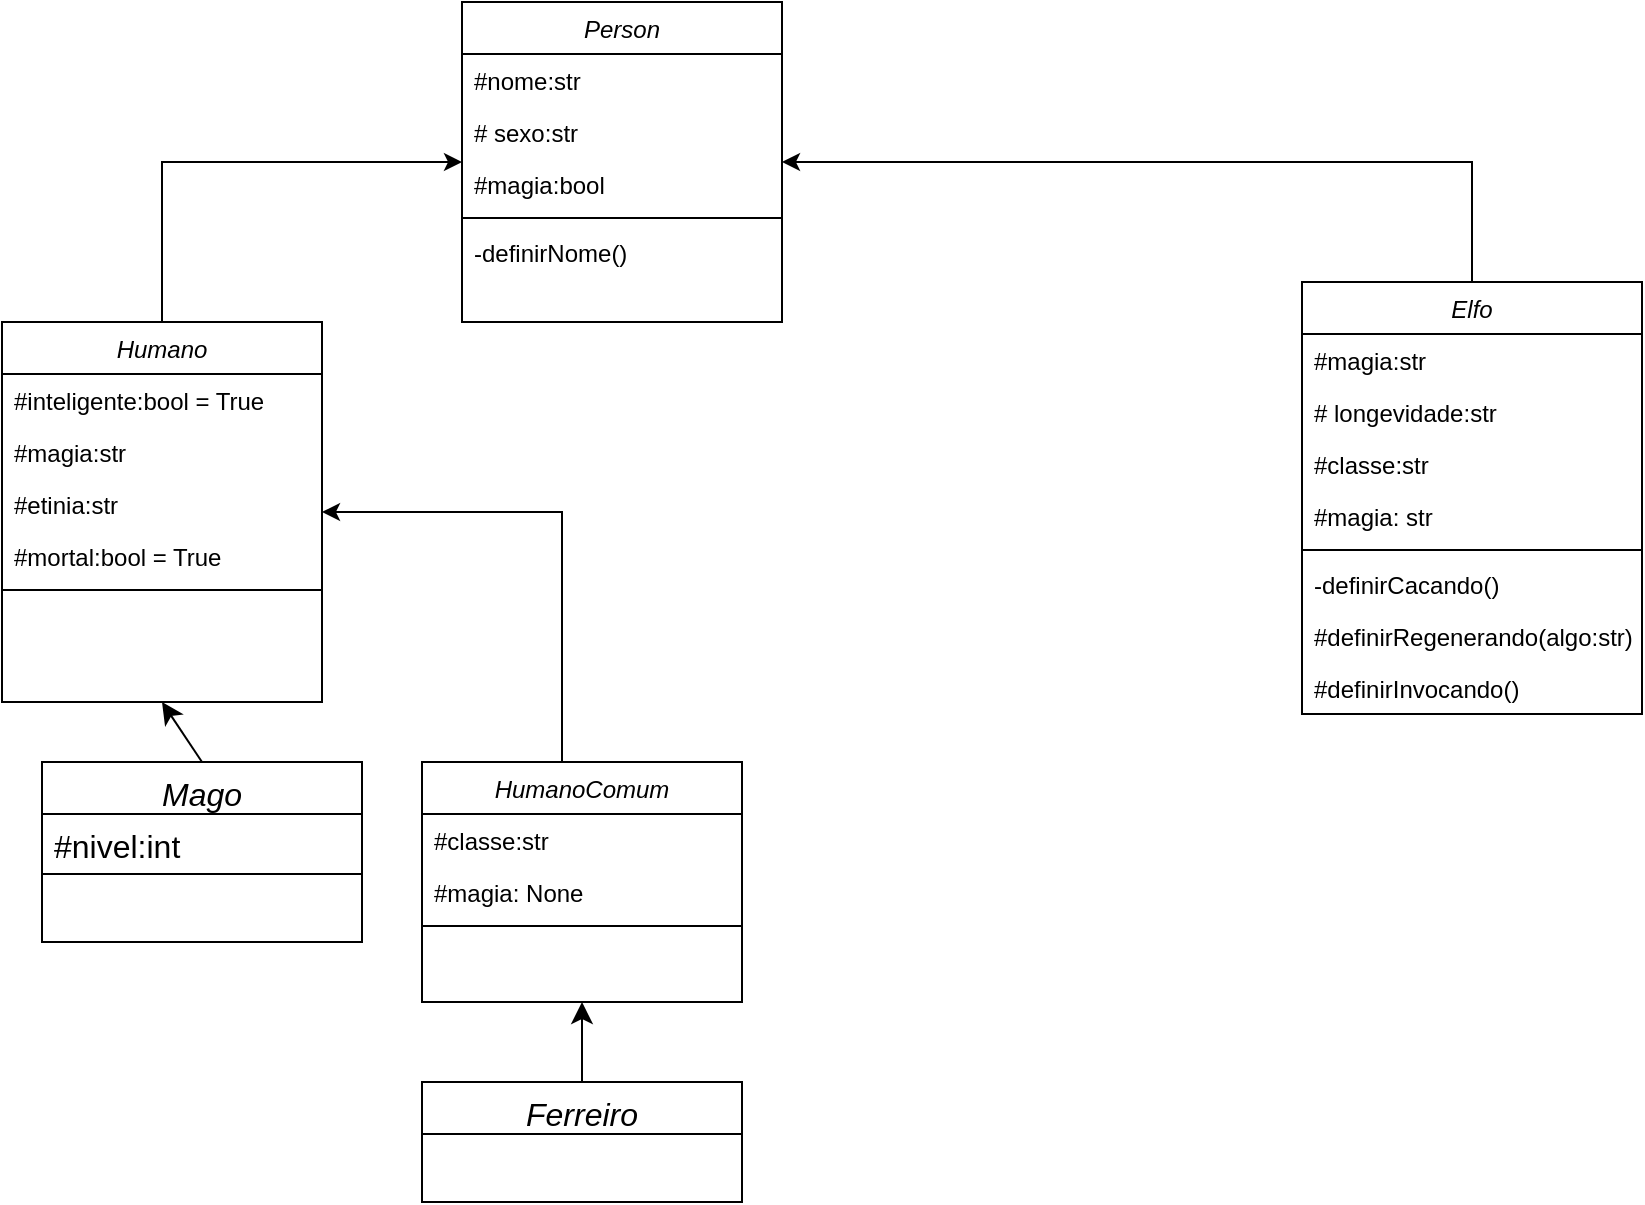 <mxfile version="22.1.5" type="github">
  <diagram id="C5RBs43oDa-KdzZeNtuy" name="Page-1">
    <mxGraphModel dx="794" dy="457" grid="1" gridSize="10" guides="1" tooltips="1" connect="1" arrows="1" fold="1" page="1" pageScale="1" pageWidth="827" pageHeight="1169" math="0" shadow="0">
      <root>
        <mxCell id="WIyWlLk6GJQsqaUBKTNV-0" />
        <mxCell id="WIyWlLk6GJQsqaUBKTNV-1" parent="WIyWlLk6GJQsqaUBKTNV-0" />
        <mxCell id="Q5HttMWc3AUmdxLBJbVk-27" value="" style="edgeStyle=orthogonalEdgeStyle;rounded=0;orthogonalLoop=1;jettySize=auto;html=1;exitX=0.5;exitY=0;exitDx=0;exitDy=0;" parent="WIyWlLk6GJQsqaUBKTNV-1" source="Q5HttMWc3AUmdxLBJbVk-20" target="zkfFHV4jXpPFQw0GAbJ--0" edge="1">
          <mxGeometry relative="1" as="geometry">
            <mxPoint x="320" y="290" as="targetPoint" />
          </mxGeometry>
        </mxCell>
        <mxCell id="zkfFHV4jXpPFQw0GAbJ--0" value="Person" style="swimlane;fontStyle=2;align=center;verticalAlign=top;childLayout=stackLayout;horizontal=1;startSize=26;horizontalStack=0;resizeParent=1;resizeLast=0;collapsible=1;marginBottom=0;rounded=0;shadow=0;strokeWidth=1;" parent="WIyWlLk6GJQsqaUBKTNV-1" vertex="1">
          <mxGeometry x="230" width="160" height="160" as="geometry">
            <mxRectangle x="230" y="140" width="160" height="26" as="alternateBounds" />
          </mxGeometry>
        </mxCell>
        <mxCell id="zkfFHV4jXpPFQw0GAbJ--1" value="#nome:str" style="text;align=left;verticalAlign=top;spacingLeft=4;spacingRight=4;overflow=hidden;rotatable=0;points=[[0,0.5],[1,0.5]];portConstraint=eastwest;" parent="zkfFHV4jXpPFQw0GAbJ--0" vertex="1">
          <mxGeometry y="26" width="160" height="26" as="geometry" />
        </mxCell>
        <mxCell id="zkfFHV4jXpPFQw0GAbJ--2" value="# sexo:str" style="text;align=left;verticalAlign=top;spacingLeft=4;spacingRight=4;overflow=hidden;rotatable=0;points=[[0,0.5],[1,0.5]];portConstraint=eastwest;rounded=0;shadow=0;html=0;" parent="zkfFHV4jXpPFQw0GAbJ--0" vertex="1">
          <mxGeometry y="52" width="160" height="26" as="geometry" />
        </mxCell>
        <mxCell id="Q5HttMWc3AUmdxLBJbVk-0" value="#magia:bool" style="text;align=left;verticalAlign=top;spacingLeft=4;spacingRight=4;overflow=hidden;rotatable=0;points=[[0,0.5],[1,0.5]];portConstraint=eastwest;rounded=0;shadow=0;html=0;" parent="zkfFHV4jXpPFQw0GAbJ--0" vertex="1">
          <mxGeometry y="78" width="160" height="26" as="geometry" />
        </mxCell>
        <mxCell id="zkfFHV4jXpPFQw0GAbJ--4" value="" style="line;html=1;strokeWidth=1;align=left;verticalAlign=middle;spacingTop=-1;spacingLeft=3;spacingRight=3;rotatable=0;labelPosition=right;points=[];portConstraint=eastwest;" parent="zkfFHV4jXpPFQw0GAbJ--0" vertex="1">
          <mxGeometry y="104" width="160" height="8" as="geometry" />
        </mxCell>
        <mxCell id="Q5HttMWc3AUmdxLBJbVk-39" value="-definirNome()" style="text;align=left;verticalAlign=top;spacingLeft=4;spacingRight=4;overflow=hidden;rotatable=0;points=[[0,0.5],[1,0.5]];portConstraint=eastwest;" parent="zkfFHV4jXpPFQw0GAbJ--0" vertex="1">
          <mxGeometry y="112" width="160" height="26" as="geometry" />
        </mxCell>
        <mxCell id="JlRdkhfcPY3KPePnfptV-6" value="" style="edgeStyle=none;curved=1;rounded=0;orthogonalLoop=1;jettySize=auto;html=1;fontSize=12;startSize=8;endSize=8;entryX=0.5;entryY=1;entryDx=0;entryDy=0;exitX=0.5;exitY=0;exitDx=0;exitDy=0;" parent="WIyWlLk6GJQsqaUBKTNV-1" source="JlRdkhfcPY3KPePnfptV-0" target="Q5HttMWc3AUmdxLBJbVk-1" edge="1">
          <mxGeometry relative="1" as="geometry">
            <mxPoint x="160" y="390" as="sourcePoint" />
          </mxGeometry>
        </mxCell>
        <mxCell id="Q5HttMWc3AUmdxLBJbVk-1" value="Humano" style="swimlane;fontStyle=2;align=center;verticalAlign=top;childLayout=stackLayout;horizontal=1;startSize=26;horizontalStack=0;resizeParent=1;resizeLast=0;collapsible=1;marginBottom=0;rounded=0;shadow=0;strokeWidth=1;" parent="WIyWlLk6GJQsqaUBKTNV-1" vertex="1">
          <mxGeometry y="160" width="160" height="190" as="geometry">
            <mxRectangle x="230" y="140" width="160" height="26" as="alternateBounds" />
          </mxGeometry>
        </mxCell>
        <mxCell id="Q5HttMWc3AUmdxLBJbVk-9" value="#inteligente:bool = True" style="text;align=left;verticalAlign=top;spacingLeft=4;spacingRight=4;overflow=hidden;rotatable=0;points=[[0,0.5],[1,0.5]];portConstraint=eastwest;" parent="Q5HttMWc3AUmdxLBJbVk-1" vertex="1">
          <mxGeometry y="26" width="160" height="26" as="geometry" />
        </mxCell>
        <mxCell id="Q5HttMWc3AUmdxLBJbVk-14" value="#magia:str" style="text;align=left;verticalAlign=top;spacingLeft=4;spacingRight=4;overflow=hidden;rotatable=0;points=[[0,0.5],[1,0.5]];portConstraint=eastwest;" parent="Q5HttMWc3AUmdxLBJbVk-1" vertex="1">
          <mxGeometry y="52" width="160" height="26" as="geometry" />
        </mxCell>
        <mxCell id="Q5HttMWc3AUmdxLBJbVk-15" value="#etinia:str" style="text;align=left;verticalAlign=top;spacingLeft=4;spacingRight=4;overflow=hidden;rotatable=0;points=[[0,0.5],[1,0.5]];portConstraint=eastwest;" parent="Q5HttMWc3AUmdxLBJbVk-1" vertex="1">
          <mxGeometry y="78" width="160" height="26" as="geometry" />
        </mxCell>
        <mxCell id="Q5HttMWc3AUmdxLBJbVk-38" value="#mortal:bool = True" style="text;align=left;verticalAlign=top;spacingLeft=4;spacingRight=4;overflow=hidden;rotatable=0;points=[[0,0.5],[1,0.5]];portConstraint=eastwest;" parent="Q5HttMWc3AUmdxLBJbVk-1" vertex="1">
          <mxGeometry y="104" width="160" height="26" as="geometry" />
        </mxCell>
        <mxCell id="Q5HttMWc3AUmdxLBJbVk-6" value="" style="line;html=1;strokeWidth=1;align=left;verticalAlign=middle;spacingTop=-1;spacingLeft=3;spacingRight=3;rotatable=0;labelPosition=right;points=[];portConstraint=eastwest;" parent="Q5HttMWc3AUmdxLBJbVk-1" vertex="1">
          <mxGeometry y="130" width="160" height="8" as="geometry" />
        </mxCell>
        <mxCell id="Q5HttMWc3AUmdxLBJbVk-20" value="Elfo" style="swimlane;fontStyle=2;align=center;verticalAlign=top;childLayout=stackLayout;horizontal=1;startSize=26;horizontalStack=0;resizeParent=1;resizeLast=0;collapsible=1;marginBottom=0;rounded=0;shadow=0;strokeWidth=1;" parent="WIyWlLk6GJQsqaUBKTNV-1" vertex="1">
          <mxGeometry x="650" y="140" width="170" height="216" as="geometry">
            <mxRectangle x="230" y="140" width="160" height="26" as="alternateBounds" />
          </mxGeometry>
        </mxCell>
        <mxCell id="Q5HttMWc3AUmdxLBJbVk-21" value="#magia:str" style="text;align=left;verticalAlign=top;spacingLeft=4;spacingRight=4;overflow=hidden;rotatable=0;points=[[0,0.5],[1,0.5]];portConstraint=eastwest;" parent="Q5HttMWc3AUmdxLBJbVk-20" vertex="1">
          <mxGeometry y="26" width="170" height="26" as="geometry" />
        </mxCell>
        <mxCell id="Q5HttMWc3AUmdxLBJbVk-22" value="# longevidade:str" style="text;align=left;verticalAlign=top;spacingLeft=4;spacingRight=4;overflow=hidden;rotatable=0;points=[[0,0.5],[1,0.5]];portConstraint=eastwest;rounded=0;shadow=0;html=0;" parent="Q5HttMWc3AUmdxLBJbVk-20" vertex="1">
          <mxGeometry y="52" width="170" height="26" as="geometry" />
        </mxCell>
        <mxCell id="Q5HttMWc3AUmdxLBJbVk-23" value="#classe:str" style="text;align=left;verticalAlign=top;spacingLeft=4;spacingRight=4;overflow=hidden;rotatable=0;points=[[0,0.5],[1,0.5]];portConstraint=eastwest;rounded=0;shadow=0;html=0;" parent="Q5HttMWc3AUmdxLBJbVk-20" vertex="1">
          <mxGeometry y="78" width="170" height="26" as="geometry" />
        </mxCell>
        <mxCell id="Q5HttMWc3AUmdxLBJbVk-24" value="#magia: str" style="text;align=left;verticalAlign=top;spacingLeft=4;spacingRight=4;overflow=hidden;rotatable=0;points=[[0,0.5],[1,0.5]];portConstraint=eastwest;rounded=0;shadow=0;html=0;" parent="Q5HttMWc3AUmdxLBJbVk-20" vertex="1">
          <mxGeometry y="104" width="170" height="26" as="geometry" />
        </mxCell>
        <mxCell id="Q5HttMWc3AUmdxLBJbVk-25" value="" style="line;html=1;strokeWidth=1;align=left;verticalAlign=middle;spacingTop=-1;spacingLeft=3;spacingRight=3;rotatable=0;labelPosition=right;points=[];portConstraint=eastwest;" parent="Q5HttMWc3AUmdxLBJbVk-20" vertex="1">
          <mxGeometry y="130" width="170" height="8" as="geometry" />
        </mxCell>
        <mxCell id="Q5HttMWc3AUmdxLBJbVk-26" value="-definirCacando()" style="text;align=left;verticalAlign=top;spacingLeft=4;spacingRight=4;overflow=hidden;rotatable=0;points=[[0,0.5],[1,0.5]];portConstraint=eastwest;" parent="Q5HttMWc3AUmdxLBJbVk-20" vertex="1">
          <mxGeometry y="138" width="170" height="26" as="geometry" />
        </mxCell>
        <mxCell id="Q5HttMWc3AUmdxLBJbVk-42" value="#definirRegenerando(algo:str)" style="text;align=left;verticalAlign=top;spacingLeft=4;spacingRight=4;overflow=hidden;rotatable=0;points=[[0,0.5],[1,0.5]];portConstraint=eastwest;" parent="Q5HttMWc3AUmdxLBJbVk-20" vertex="1">
          <mxGeometry y="164" width="170" height="26" as="geometry" />
        </mxCell>
        <mxCell id="Q5HttMWc3AUmdxLBJbVk-43" value="#definirInvocando()" style="text;align=left;verticalAlign=top;spacingLeft=4;spacingRight=4;overflow=hidden;rotatable=0;points=[[0,0.5],[1,0.5]];portConstraint=eastwest;" parent="Q5HttMWc3AUmdxLBJbVk-20" vertex="1">
          <mxGeometry y="190" width="170" height="26" as="geometry" />
        </mxCell>
        <mxCell id="Q5HttMWc3AUmdxLBJbVk-37" value="" style="endArrow=classic;html=1;rounded=0;exitX=0.5;exitY=0;exitDx=0;exitDy=0;" parent="WIyWlLk6GJQsqaUBKTNV-1" source="Q5HttMWc3AUmdxLBJbVk-1" target="zkfFHV4jXpPFQw0GAbJ--0" edge="1">
          <mxGeometry width="50" height="50" relative="1" as="geometry">
            <mxPoint x="160" y="370" as="sourcePoint" />
            <mxPoint x="210" y="320" as="targetPoint" />
            <Array as="points">
              <mxPoint x="80" y="80" />
            </Array>
          </mxGeometry>
        </mxCell>
        <mxCell id="Q5HttMWc3AUmdxLBJbVk-53" value="" style="edgeStyle=orthogonalEdgeStyle;rounded=0;orthogonalLoop=1;jettySize=auto;html=1;" parent="WIyWlLk6GJQsqaUBKTNV-1" source="Q5HttMWc3AUmdxLBJbVk-44" target="Q5HttMWc3AUmdxLBJbVk-1" edge="1">
          <mxGeometry relative="1" as="geometry">
            <mxPoint x="424" y="360" as="targetPoint" />
            <Array as="points">
              <mxPoint x="310" y="410" />
              <mxPoint x="280" y="410" />
              <mxPoint x="280" y="255" />
            </Array>
            <mxPoint x="290" y="200" as="sourcePoint" />
          </mxGeometry>
        </mxCell>
        <mxCell id="JlRdkhfcPY3KPePnfptV-15" value="" style="edgeStyle=none;curved=1;rounded=0;orthogonalLoop=1;jettySize=auto;html=1;fontSize=12;startSize=8;endSize=8;exitX=0.5;exitY=0;exitDx=0;exitDy=0;entryX=0.5;entryY=1;entryDx=0;entryDy=0;" parent="WIyWlLk6GJQsqaUBKTNV-1" source="JlRdkhfcPY3KPePnfptV-11" target="Q5HttMWc3AUmdxLBJbVk-44" edge="1">
          <mxGeometry relative="1" as="geometry">
            <mxPoint x="360" y="540" as="targetPoint" />
          </mxGeometry>
        </mxCell>
        <mxCell id="Q5HttMWc3AUmdxLBJbVk-44" value="HumanoComum" style="swimlane;fontStyle=2;align=center;verticalAlign=top;childLayout=stackLayout;horizontal=1;startSize=26;horizontalStack=0;resizeParent=1;resizeLast=0;collapsible=1;marginBottom=0;rounded=0;shadow=0;strokeWidth=1;" parent="WIyWlLk6GJQsqaUBKTNV-1" vertex="1">
          <mxGeometry x="210" y="380" width="160" height="120" as="geometry">
            <mxRectangle x="230" y="140" width="160" height="26" as="alternateBounds" />
          </mxGeometry>
        </mxCell>
        <mxCell id="JlRdkhfcPY3KPePnfptV-9" value="#classe:str&#xa;" style="text;align=left;verticalAlign=top;spacingLeft=4;spacingRight=4;overflow=hidden;rotatable=0;points=[[0,0.5],[1,0.5]];portConstraint=eastwest;" parent="Q5HttMWc3AUmdxLBJbVk-44" vertex="1">
          <mxGeometry y="26" width="160" height="26" as="geometry" />
        </mxCell>
        <mxCell id="Q5HttMWc3AUmdxLBJbVk-45" value="#magia: None&#xa;" style="text;align=left;verticalAlign=top;spacingLeft=4;spacingRight=4;overflow=hidden;rotatable=0;points=[[0,0.5],[1,0.5]];portConstraint=eastwest;" parent="Q5HttMWc3AUmdxLBJbVk-44" vertex="1">
          <mxGeometry y="52" width="160" height="26" as="geometry" />
        </mxCell>
        <mxCell id="Q5HttMWc3AUmdxLBJbVk-50" value="" style="line;html=1;strokeWidth=1;align=left;verticalAlign=middle;spacingTop=-1;spacingLeft=3;spacingRight=3;rotatable=0;labelPosition=right;points=[];portConstraint=eastwest;" parent="Q5HttMWc3AUmdxLBJbVk-44" vertex="1">
          <mxGeometry y="78" width="160" height="8" as="geometry" />
        </mxCell>
        <mxCell id="JlRdkhfcPY3KPePnfptV-0" value="Mago" style="swimlane;fontStyle=2;align=center;verticalAlign=top;childLayout=stackLayout;horizontal=1;startSize=26;horizontalStack=0;resizeParent=1;resizeLast=0;collapsible=1;marginBottom=0;rounded=0;shadow=0;strokeWidth=1;fontSize=16;" parent="WIyWlLk6GJQsqaUBKTNV-1" vertex="1">
          <mxGeometry x="20" y="380" width="160" height="90" as="geometry">
            <mxRectangle x="230" y="140" width="160" height="26" as="alternateBounds" />
          </mxGeometry>
        </mxCell>
        <mxCell id="JlRdkhfcPY3KPePnfptV-1" value="#nivel:int" style="text;align=left;verticalAlign=top;spacingLeft=4;spacingRight=4;overflow=hidden;rotatable=0;points=[[0,0.5],[1,0.5]];portConstraint=eastwest;fontSize=16;" parent="JlRdkhfcPY3KPePnfptV-0" vertex="1">
          <mxGeometry y="26" width="160" height="26" as="geometry" />
        </mxCell>
        <mxCell id="JlRdkhfcPY3KPePnfptV-5" value="" style="line;html=1;strokeWidth=1;align=left;verticalAlign=middle;spacingTop=-1;spacingLeft=3;spacingRight=3;rotatable=0;labelPosition=right;points=[];portConstraint=eastwest;fontSize=16;" parent="JlRdkhfcPY3KPePnfptV-0" vertex="1">
          <mxGeometry y="52" width="160" height="8" as="geometry" />
        </mxCell>
        <mxCell id="JlRdkhfcPY3KPePnfptV-11" value="Ferreiro" style="swimlane;fontStyle=2;align=center;verticalAlign=top;childLayout=stackLayout;horizontal=1;startSize=26;horizontalStack=0;resizeParent=1;resizeLast=0;collapsible=1;marginBottom=0;rounded=0;shadow=0;strokeWidth=1;fontSize=16;" parent="WIyWlLk6GJQsqaUBKTNV-1" vertex="1">
          <mxGeometry x="210" y="540" width="160" height="60" as="geometry">
            <mxRectangle x="230" y="140" width="160" height="26" as="alternateBounds" />
          </mxGeometry>
        </mxCell>
      </root>
    </mxGraphModel>
  </diagram>
</mxfile>
